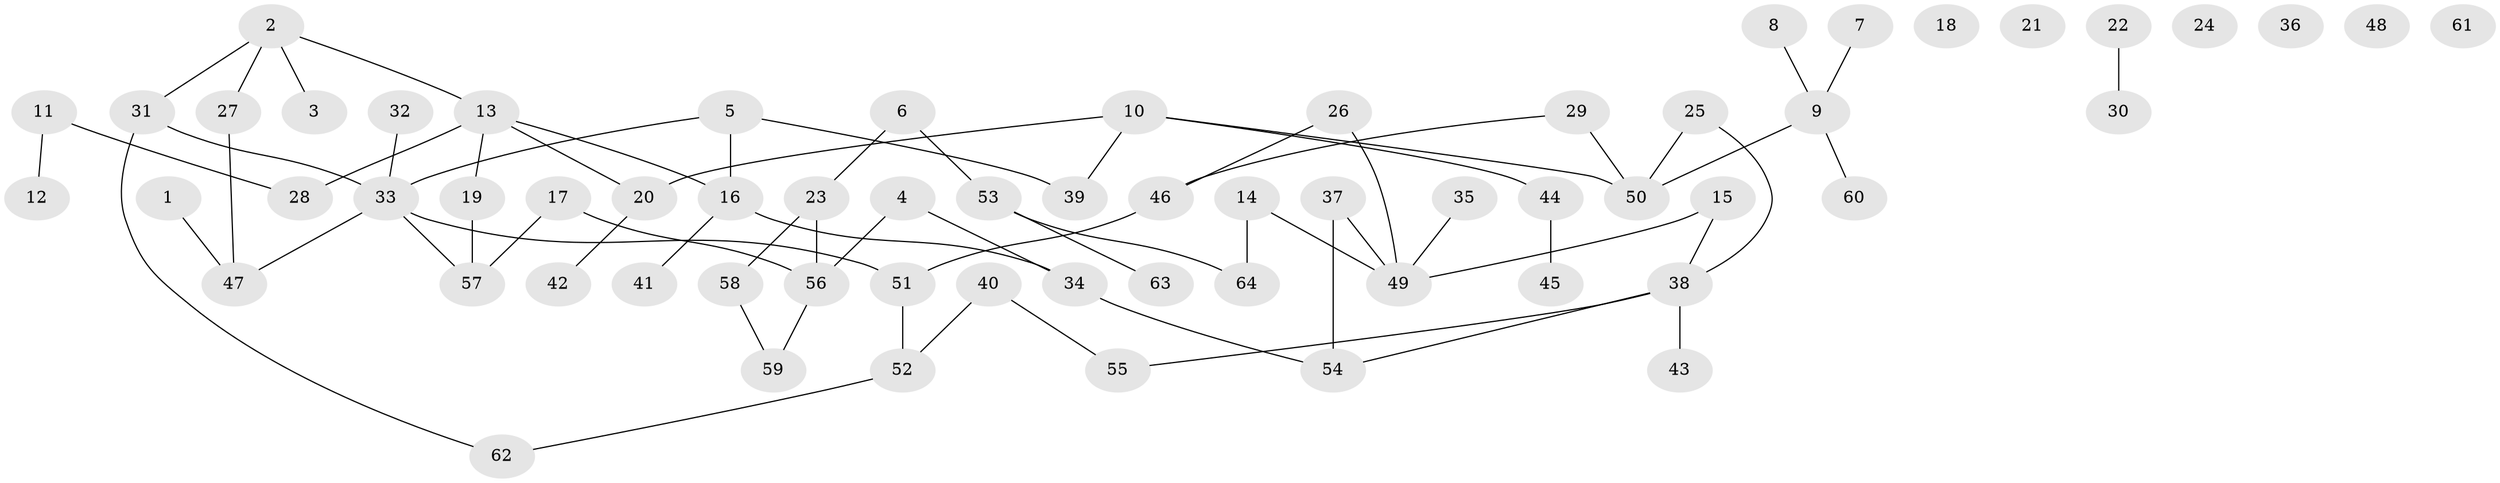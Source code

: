 // Generated by graph-tools (version 1.1) at 2025/25/03/09/25 03:25:13]
// undirected, 64 vertices, 69 edges
graph export_dot {
graph [start="1"]
  node [color=gray90,style=filled];
  1;
  2;
  3;
  4;
  5;
  6;
  7;
  8;
  9;
  10;
  11;
  12;
  13;
  14;
  15;
  16;
  17;
  18;
  19;
  20;
  21;
  22;
  23;
  24;
  25;
  26;
  27;
  28;
  29;
  30;
  31;
  32;
  33;
  34;
  35;
  36;
  37;
  38;
  39;
  40;
  41;
  42;
  43;
  44;
  45;
  46;
  47;
  48;
  49;
  50;
  51;
  52;
  53;
  54;
  55;
  56;
  57;
  58;
  59;
  60;
  61;
  62;
  63;
  64;
  1 -- 47;
  2 -- 3;
  2 -- 13;
  2 -- 27;
  2 -- 31;
  4 -- 34;
  4 -- 56;
  5 -- 16;
  5 -- 33;
  5 -- 39;
  6 -- 23;
  6 -- 53;
  7 -- 9;
  8 -- 9;
  9 -- 50;
  9 -- 60;
  10 -- 20;
  10 -- 39;
  10 -- 44;
  10 -- 50;
  11 -- 12;
  11 -- 28;
  13 -- 16;
  13 -- 19;
  13 -- 20;
  13 -- 28;
  14 -- 49;
  14 -- 64;
  15 -- 38;
  15 -- 49;
  16 -- 34;
  16 -- 41;
  17 -- 56;
  17 -- 57;
  19 -- 57;
  20 -- 42;
  22 -- 30;
  23 -- 56;
  23 -- 58;
  25 -- 38;
  25 -- 50;
  26 -- 46;
  26 -- 49;
  27 -- 47;
  29 -- 46;
  29 -- 50;
  31 -- 33;
  31 -- 62;
  32 -- 33;
  33 -- 47;
  33 -- 51;
  33 -- 57;
  34 -- 54;
  35 -- 49;
  37 -- 49;
  37 -- 54;
  38 -- 43;
  38 -- 54;
  38 -- 55;
  40 -- 52;
  40 -- 55;
  44 -- 45;
  46 -- 51;
  51 -- 52;
  52 -- 62;
  53 -- 63;
  53 -- 64;
  56 -- 59;
  58 -- 59;
}
